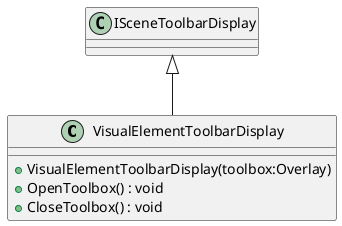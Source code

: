 @startuml
class VisualElementToolbarDisplay {
    + VisualElementToolbarDisplay(toolbox:Overlay)
    + OpenToolbox() : void
    + CloseToolbox() : void
}
ISceneToolbarDisplay <|-- VisualElementToolbarDisplay
@enduml
